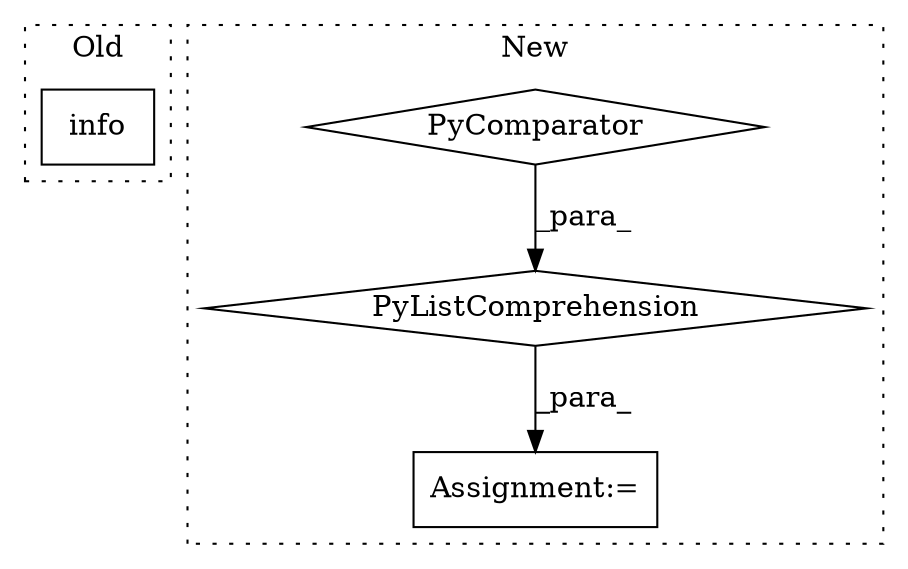 digraph G {
subgraph cluster0 {
1 [label="info" a="32" s="11691,11721" l="5,1" shape="box"];
label = "Old";
style="dotted";
}
subgraph cluster1 {
2 [label="PyListComprehension" a="109" s="8836" l="112" shape="diamond"];
3 [label="PyComparator" a="113" s="8913" l="27" shape="diamond"];
4 [label="Assignment:=" a="7" s="8960" l="1" shape="box"];
label = "New";
style="dotted";
}
2 -> 4 [label="_para_"];
3 -> 2 [label="_para_"];
}